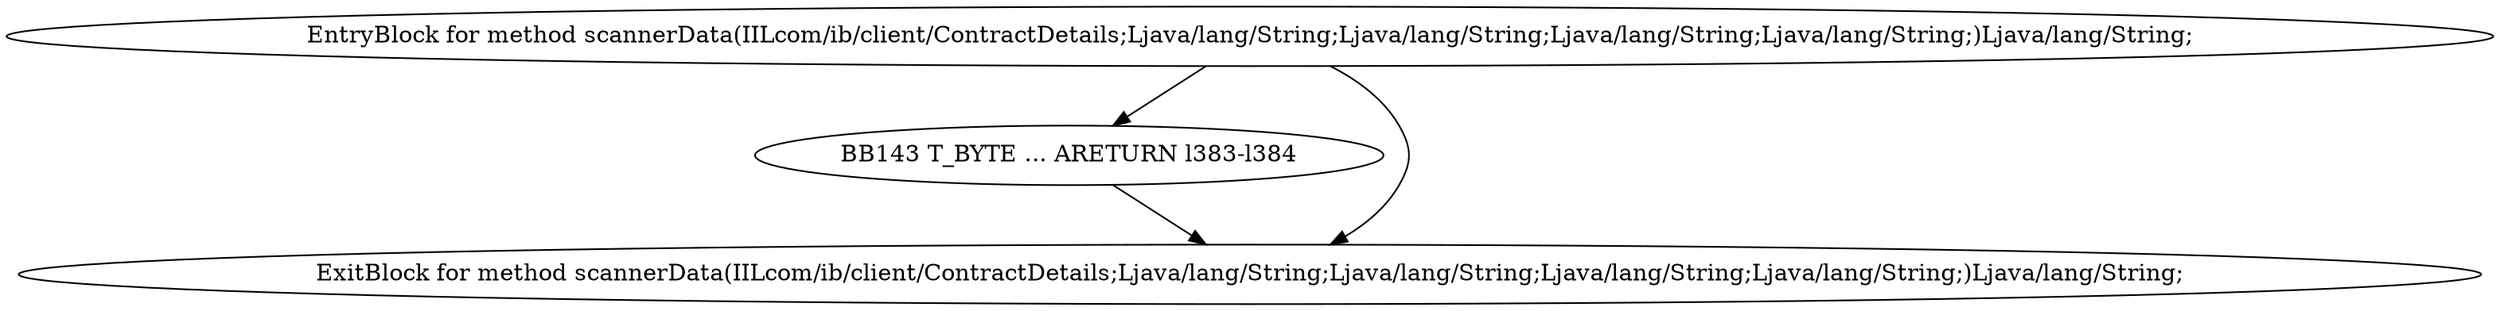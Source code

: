 digraph G {
  1 [ label="BB143 T_BYTE ... ARETURN l383-l384" ];
  2 [ label="EntryBlock for method scannerData(IILcom/ib/client/ContractDetails;Ljava/lang/String;Ljava/lang/String;Ljava/lang/String;Ljava/lang/String;)Ljava/lang/String;" ];
  3 [ label="ExitBlock for method scannerData(IILcom/ib/client/ContractDetails;Ljava/lang/String;Ljava/lang/String;Ljava/lang/String;Ljava/lang/String;)Ljava/lang/String;" ];
  2 -> 3 [ label="" ];
  2 -> 1 [ label="" ];
  1 -> 3 [ label="" ];
}

